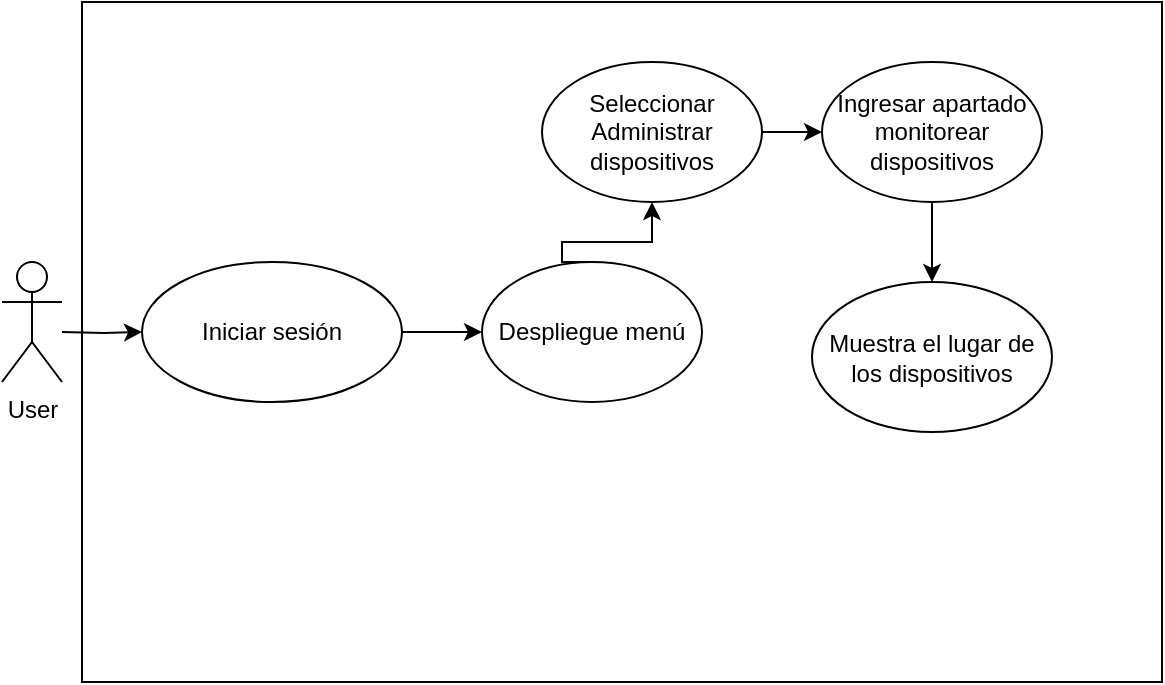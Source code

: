 <mxfile version="24.7.13">
  <diagram name="Página-1" id="caLe57H0GF-zcH1GMj-9">
    <mxGraphModel grid="1" page="1" gridSize="10" guides="1" tooltips="1" connect="1" arrows="1" fold="1" pageScale="1" pageWidth="827" pageHeight="1169" math="0" shadow="0">
      <root>
        <mxCell id="0" />
        <mxCell id="1" parent="0" />
        <mxCell id="yo0WGOVVtKEURFHgwEXB-1" value="4)Recuperación de usuario y contraseña" style="text;whiteSpace=wrap;" vertex="1" parent="1">
          <mxGeometry x="279" y="240" width="250" height="40" as="geometry" />
        </mxCell>
        <mxCell id="yo0WGOVVtKEURFHgwEXB-2" value="" style="rounded=0;whiteSpace=wrap;html=1;align=left;" vertex="1" parent="1">
          <mxGeometry x="140" y="140" width="540" height="340" as="geometry" />
        </mxCell>
        <mxCell id="yo0WGOVVtKEURFHgwEXB-3" value="" style="edgeStyle=orthogonalEdgeStyle;rounded=0;orthogonalLoop=1;jettySize=auto;html=1;" edge="1" parent="1" target="yo0WGOVVtKEURFHgwEXB-6">
          <mxGeometry relative="1" as="geometry">
            <mxPoint x="180" y="300" as="targetPoint" />
            <mxPoint x="130" y="305" as="sourcePoint" />
          </mxGeometry>
        </mxCell>
        <mxCell id="yo0WGOVVtKEURFHgwEXB-4" value="User" style="shape=umlActor;verticalLabelPosition=bottom;verticalAlign=top;html=1;outlineConnect=0;" vertex="1" parent="1">
          <mxGeometry x="100" y="270" width="30" height="60" as="geometry" />
        </mxCell>
        <mxCell id="yo0WGOVVtKEURFHgwEXB-5" value="" style="edgeStyle=orthogonalEdgeStyle;rounded=0;orthogonalLoop=1;jettySize=auto;html=1;" edge="1" parent="1" source="yo0WGOVVtKEURFHgwEXB-6" target="yo0WGOVVtKEURFHgwEXB-8">
          <mxGeometry relative="1" as="geometry" />
        </mxCell>
        <mxCell id="yo0WGOVVtKEURFHgwEXB-6" value="Iniciar sesión" style="ellipse;whiteSpace=wrap;html=1;" vertex="1" parent="1">
          <mxGeometry x="170" y="270" width="130" height="70" as="geometry" />
        </mxCell>
        <mxCell id="yo0WGOVVtKEURFHgwEXB-7" style="edgeStyle=orthogonalEdgeStyle;rounded=0;orthogonalLoop=1;jettySize=auto;html=1;exitX=0.5;exitY=0;exitDx=0;exitDy=0;entryX=0.5;entryY=1;entryDx=0;entryDy=0;" edge="1" parent="1" source="yo0WGOVVtKEURFHgwEXB-8" target="yo0WGOVVtKEURFHgwEXB-10">
          <mxGeometry relative="1" as="geometry">
            <Array as="points">
              <mxPoint x="380" y="270" />
              <mxPoint x="380" y="260" />
              <mxPoint x="425" y="260" />
            </Array>
          </mxGeometry>
        </mxCell>
        <mxCell id="yo0WGOVVtKEURFHgwEXB-8" value="Despliegue menú" style="ellipse;whiteSpace=wrap;html=1;" vertex="1" parent="1">
          <mxGeometry x="340" y="270" width="110" height="70" as="geometry" />
        </mxCell>
        <mxCell id="yo0WGOVVtKEURFHgwEXB-9" style="edgeStyle=orthogonalEdgeStyle;rounded=0;orthogonalLoop=1;jettySize=auto;html=1;" edge="1" parent="1" source="yo0WGOVVtKEURFHgwEXB-10" target="yo0WGOVVtKEURFHgwEXB-13">
          <mxGeometry relative="1" as="geometry" />
        </mxCell>
        <mxCell id="yo0WGOVVtKEURFHgwEXB-10" value="Seleccionar Administrar dispositivos" style="ellipse;whiteSpace=wrap;html=1;" vertex="1" parent="1">
          <mxGeometry x="370" y="170" width="110" height="70" as="geometry" />
        </mxCell>
        <mxCell id="yo0WGOVVtKEURFHgwEXB-11" value="Muestra el lugar de los dispositivos" style="ellipse;whiteSpace=wrap;html=1;" vertex="1" parent="1">
          <mxGeometry x="505" y="280" width="120" height="75" as="geometry" />
        </mxCell>
        <mxCell id="yo0WGOVVtKEURFHgwEXB-14" style="edgeStyle=orthogonalEdgeStyle;rounded=0;orthogonalLoop=1;jettySize=auto;html=1;entryX=0.5;entryY=0;entryDx=0;entryDy=0;" edge="1" parent="1" source="yo0WGOVVtKEURFHgwEXB-13" target="yo0WGOVVtKEURFHgwEXB-11">
          <mxGeometry relative="1" as="geometry" />
        </mxCell>
        <mxCell id="yo0WGOVVtKEURFHgwEXB-13" value="Ingresar apartado monitorear dispositivos" style="ellipse;whiteSpace=wrap;html=1;" vertex="1" parent="1">
          <mxGeometry x="510" y="170" width="110" height="70" as="geometry" />
        </mxCell>
      </root>
    </mxGraphModel>
  </diagram>
</mxfile>

